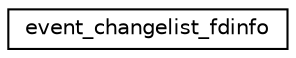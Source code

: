 digraph G
{
  edge [fontname="Helvetica",fontsize="10",labelfontname="Helvetica",labelfontsize="10"];
  node [fontname="Helvetica",fontsize="10",shape=record];
  rankdir="LR";
  Node1 [label="event_changelist_fdinfo",height=0.2,width=0.4,color="black", fillcolor="white", style="filled",URL="$structevent__changelist__fdinfo.html"];
}
